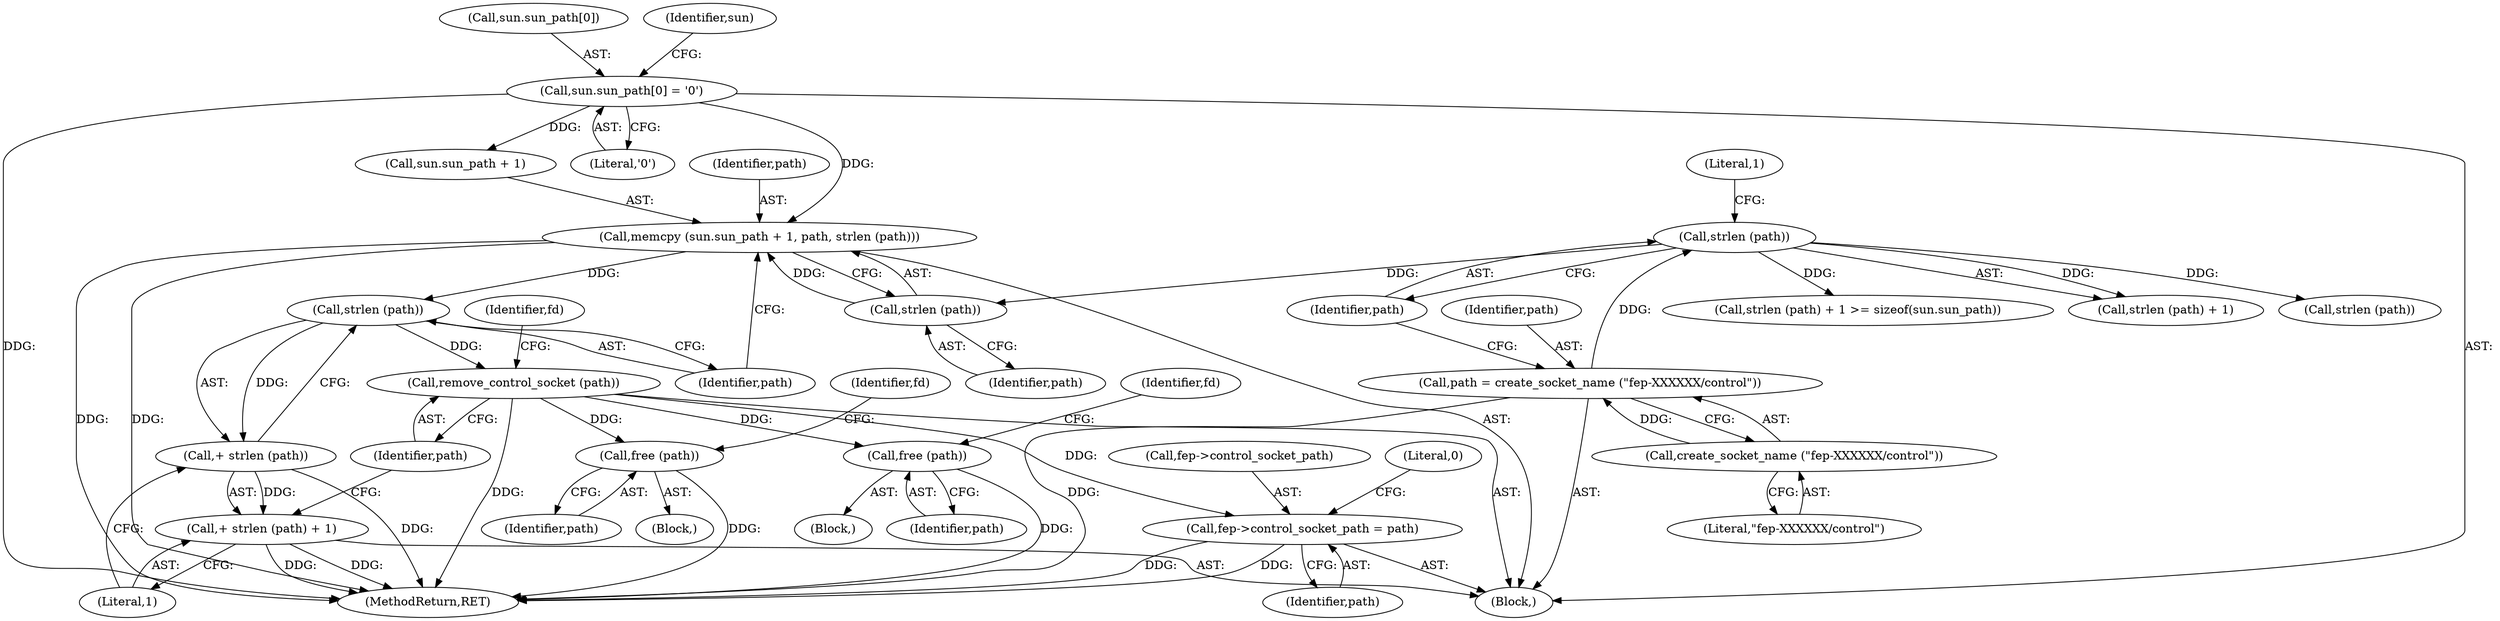 digraph "0_libfep_293d9d3f@API" {
"1000170" [label="(Call,memcpy (sun.sun_path + 1, path, strlen (path)))"];
"1000163" [label="(Call,sun.sun_path[0] = '\0')"];
"1000177" [label="(Call,strlen (path))"];
"1000130" [label="(Call,strlen (path))"];
"1000123" [label="(Call,path = create_socket_name (\"fep-XXXXXX/control\"))"];
"1000125" [label="(Call,create_socket_name (\"fep-XXXXXX/control\"))"];
"1000181" [label="(Call,strlen (path))"];
"1000180" [label="(Call,+ strlen (path))"];
"1000179" [label="(Call,+ strlen (path) + 1)"];
"1000184" [label="(Call,remove_control_socket (path))"];
"1000199" [label="(Call,free (path))"];
"1000215" [label="(Call,free (path))"];
"1000227" [label="(Call,fep->control_socket_path = path)"];
"1000227" [label="(Call,fep->control_socket_path = path)"];
"1000125" [label="(Call,create_socket_name (\"fep-XXXXXX/control\"))"];
"1000164" [label="(Call,sun.sun_path[0])"];
"1000170" [label="(Call,memcpy (sun.sun_path + 1, path, strlen (path)))"];
"1000183" [label="(Literal,1)"];
"1000141" [label="(Call,strlen (path))"];
"1000180" [label="(Call,+ strlen (path))"];
"1000234" [label="(MethodReturn,RET)"];
"1000163" [label="(Call,sun.sun_path[0] = '\0')"];
"1000202" [label="(Identifier,fd)"];
"1000182" [label="(Identifier,path)"];
"1000216" [label="(Identifier,path)"];
"1000173" [label="(Identifier,sun)"];
"1000218" [label="(Identifier,fd)"];
"1000176" [label="(Identifier,path)"];
"1000177" [label="(Call,strlen (path))"];
"1000123" [label="(Call,path = create_socket_name (\"fep-XXXXXX/control\"))"];
"1000179" [label="(Call,+ strlen (path) + 1)"];
"1000228" [label="(Call,fep->control_socket_path)"];
"1000200" [label="(Identifier,path)"];
"1000189" [label="(Identifier,fd)"];
"1000181" [label="(Call,strlen (path))"];
"1000129" [label="(Call,strlen (path) + 1)"];
"1000126" [label="(Literal,\"fep-XXXXXX/control\")"];
"1000124" [label="(Identifier,path)"];
"1000199" [label="(Call,free (path))"];
"1000184" [label="(Call,remove_control_socket (path))"];
"1000231" [label="(Identifier,path)"];
"1000178" [label="(Identifier,path)"];
"1000185" [label="(Identifier,path)"];
"1000130" [label="(Call,strlen (path))"];
"1000169" [label="(Literal,'\0')"];
"1000233" [label="(Literal,0)"];
"1000132" [label="(Literal,1)"];
"1000171" [label="(Call,sun.sun_path + 1)"];
"1000102" [label="(Block,)"];
"1000128" [label="(Call,strlen (path) + 1 >= sizeof(sun.sun_path))"];
"1000215" [label="(Call,free (path))"];
"1000131" [label="(Identifier,path)"];
"1000212" [label="(Block,)"];
"1000196" [label="(Block,)"];
"1000170" -> "1000102"  [label="AST: "];
"1000170" -> "1000177"  [label="CFG: "];
"1000171" -> "1000170"  [label="AST: "];
"1000176" -> "1000170"  [label="AST: "];
"1000177" -> "1000170"  [label="AST: "];
"1000182" -> "1000170"  [label="CFG: "];
"1000170" -> "1000234"  [label="DDG: "];
"1000170" -> "1000234"  [label="DDG: "];
"1000163" -> "1000170"  [label="DDG: "];
"1000177" -> "1000170"  [label="DDG: "];
"1000170" -> "1000181"  [label="DDG: "];
"1000163" -> "1000102"  [label="AST: "];
"1000163" -> "1000169"  [label="CFG: "];
"1000164" -> "1000163"  [label="AST: "];
"1000169" -> "1000163"  [label="AST: "];
"1000173" -> "1000163"  [label="CFG: "];
"1000163" -> "1000234"  [label="DDG: "];
"1000163" -> "1000171"  [label="DDG: "];
"1000177" -> "1000178"  [label="CFG: "];
"1000178" -> "1000177"  [label="AST: "];
"1000130" -> "1000177"  [label="DDG: "];
"1000130" -> "1000129"  [label="AST: "];
"1000130" -> "1000131"  [label="CFG: "];
"1000131" -> "1000130"  [label="AST: "];
"1000132" -> "1000130"  [label="CFG: "];
"1000130" -> "1000128"  [label="DDG: "];
"1000130" -> "1000129"  [label="DDG: "];
"1000123" -> "1000130"  [label="DDG: "];
"1000130" -> "1000141"  [label="DDG: "];
"1000123" -> "1000102"  [label="AST: "];
"1000123" -> "1000125"  [label="CFG: "];
"1000124" -> "1000123"  [label="AST: "];
"1000125" -> "1000123"  [label="AST: "];
"1000131" -> "1000123"  [label="CFG: "];
"1000123" -> "1000234"  [label="DDG: "];
"1000125" -> "1000123"  [label="DDG: "];
"1000125" -> "1000126"  [label="CFG: "];
"1000126" -> "1000125"  [label="AST: "];
"1000181" -> "1000180"  [label="AST: "];
"1000181" -> "1000182"  [label="CFG: "];
"1000182" -> "1000181"  [label="AST: "];
"1000180" -> "1000181"  [label="CFG: "];
"1000181" -> "1000180"  [label="DDG: "];
"1000181" -> "1000184"  [label="DDG: "];
"1000180" -> "1000179"  [label="AST: "];
"1000183" -> "1000180"  [label="CFG: "];
"1000180" -> "1000234"  [label="DDG: "];
"1000180" -> "1000179"  [label="DDG: "];
"1000179" -> "1000102"  [label="AST: "];
"1000179" -> "1000183"  [label="CFG: "];
"1000183" -> "1000179"  [label="AST: "];
"1000185" -> "1000179"  [label="CFG: "];
"1000179" -> "1000234"  [label="DDG: "];
"1000179" -> "1000234"  [label="DDG: "];
"1000184" -> "1000102"  [label="AST: "];
"1000184" -> "1000185"  [label="CFG: "];
"1000185" -> "1000184"  [label="AST: "];
"1000189" -> "1000184"  [label="CFG: "];
"1000184" -> "1000234"  [label="DDG: "];
"1000184" -> "1000199"  [label="DDG: "];
"1000184" -> "1000215"  [label="DDG: "];
"1000184" -> "1000227"  [label="DDG: "];
"1000199" -> "1000196"  [label="AST: "];
"1000199" -> "1000200"  [label="CFG: "];
"1000200" -> "1000199"  [label="AST: "];
"1000202" -> "1000199"  [label="CFG: "];
"1000199" -> "1000234"  [label="DDG: "];
"1000215" -> "1000212"  [label="AST: "];
"1000215" -> "1000216"  [label="CFG: "];
"1000216" -> "1000215"  [label="AST: "];
"1000218" -> "1000215"  [label="CFG: "];
"1000215" -> "1000234"  [label="DDG: "];
"1000227" -> "1000102"  [label="AST: "];
"1000227" -> "1000231"  [label="CFG: "];
"1000228" -> "1000227"  [label="AST: "];
"1000231" -> "1000227"  [label="AST: "];
"1000233" -> "1000227"  [label="CFG: "];
"1000227" -> "1000234"  [label="DDG: "];
"1000227" -> "1000234"  [label="DDG: "];
}
